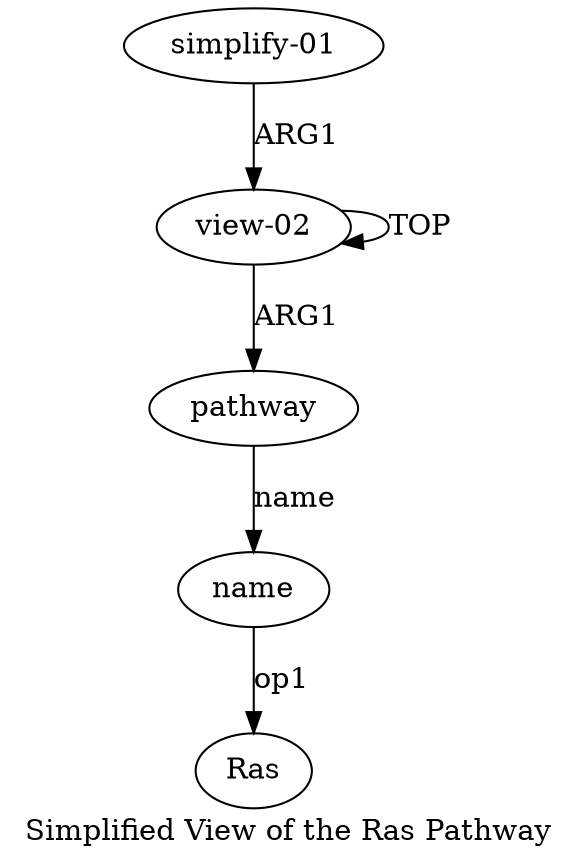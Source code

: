 digraph  {
	graph [label="Simplified View of the Ras Pathway"];
	node [label="\N"];
	a1	 [color=black,
		gold_ind=1,
		gold_label=pathway,
		label=pathway,
		test_ind=1,
		test_label=pathway];
	a2	 [color=black,
		gold_ind=2,
		gold_label=name,
		label=name,
		test_ind=2,
		test_label=name];
	a1 -> a2 [key=0,
	color=black,
	gold_label=name,
	label=name,
	test_label=name];
a0 [color=black,
	gold_ind=0,
	gold_label="view-02",
	label="view-02",
	test_ind=0,
	test_label="view-02"];
a0 -> a1 [key=0,
color=black,
gold_label=ARG1,
label=ARG1,
test_label=ARG1];
a0 -> a0 [key=0,
color=black,
gold_label=TOP,
label=TOP,
test_label=TOP];
a3 [color=black,
gold_ind=3,
gold_label="simplify-01",
label="simplify-01",
test_ind=3,
test_label="simplify-01"];
a3 -> a0 [key=0,
color=black,
gold_label=ARG1,
label=ARG1,
test_label=ARG1];
"a2 Ras" [color=black,
gold_ind=-1,
gold_label=Ras,
label=Ras,
test_ind=-1,
test_label=Ras];
a2 -> "a2 Ras" [key=0,
color=black,
gold_label=op1,
label=op1,
test_label=op1];
}
